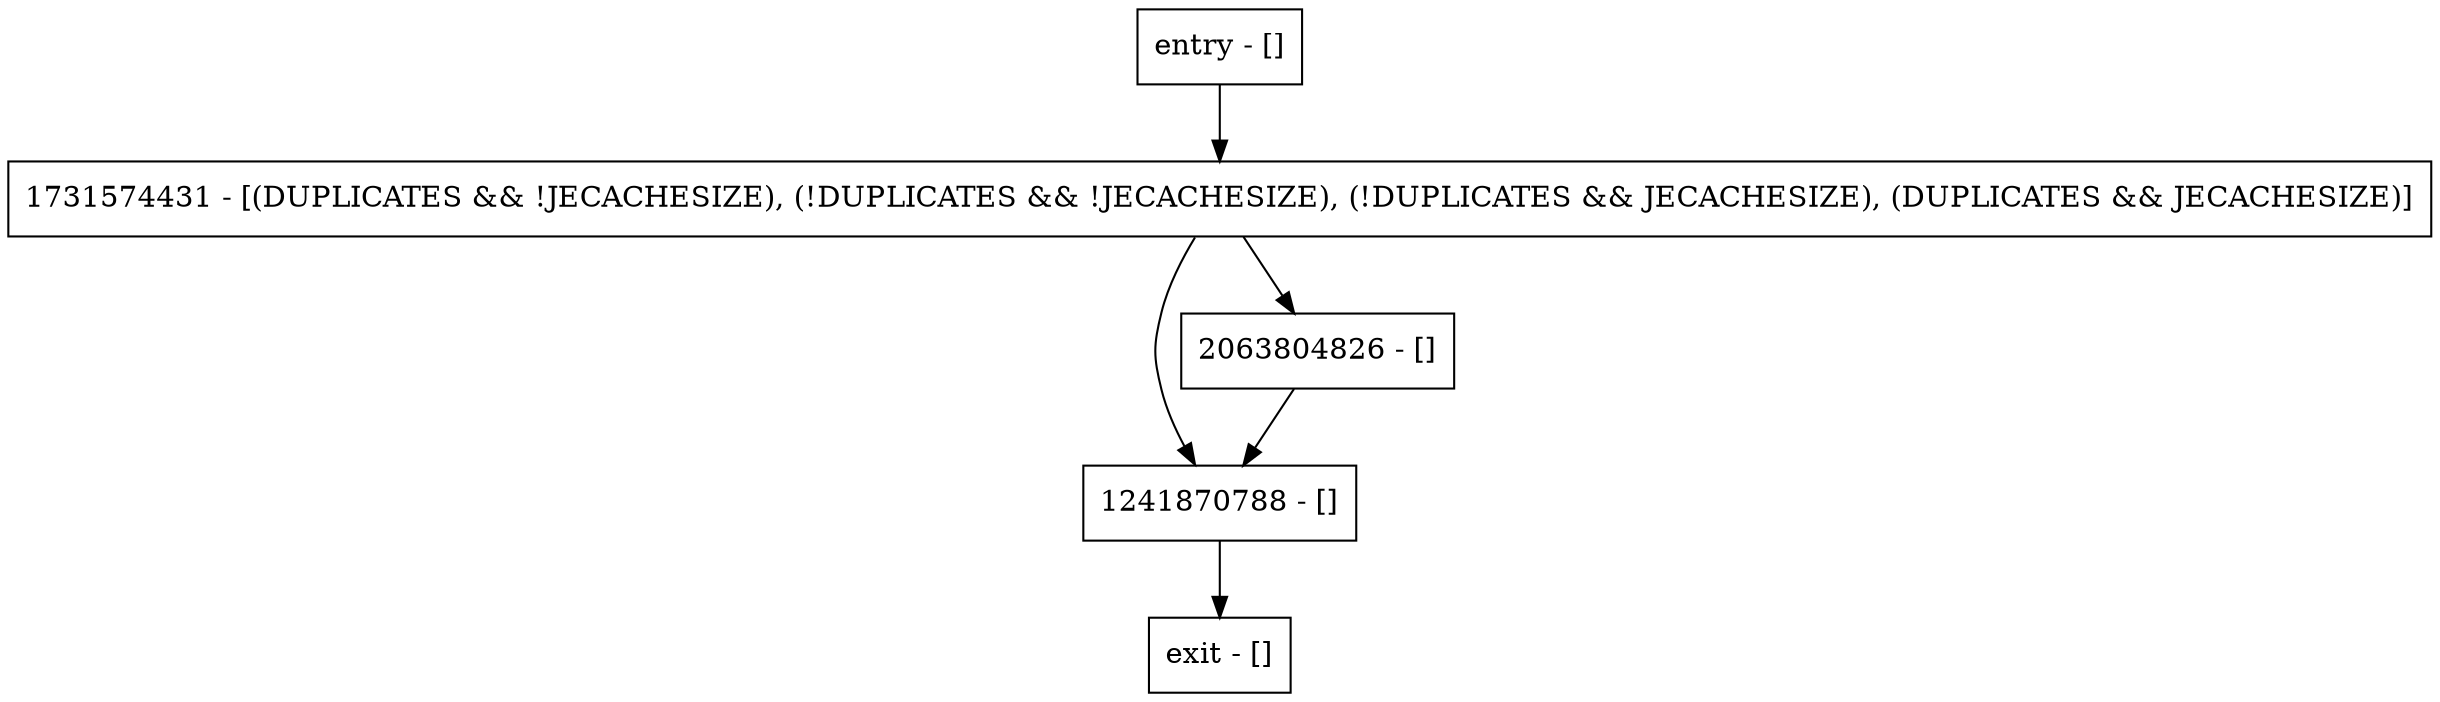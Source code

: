 digraph setSortedDuplicatesVoid {
node [shape=record];
entry [label="entry - []"];
exit [label="exit - []"];
1241870788 [label="1241870788 - []"];
1731574431 [label="1731574431 - [(DUPLICATES && !JECACHESIZE), (!DUPLICATES && !JECACHESIZE), (!DUPLICATES && JECACHESIZE), (DUPLICATES && JECACHESIZE)]"];
2063804826 [label="2063804826 - []"];
entry;
exit;
entry -> 1731574431;
1241870788 -> exit;
1731574431 -> 1241870788;
1731574431 -> 2063804826;
2063804826 -> 1241870788;
}
